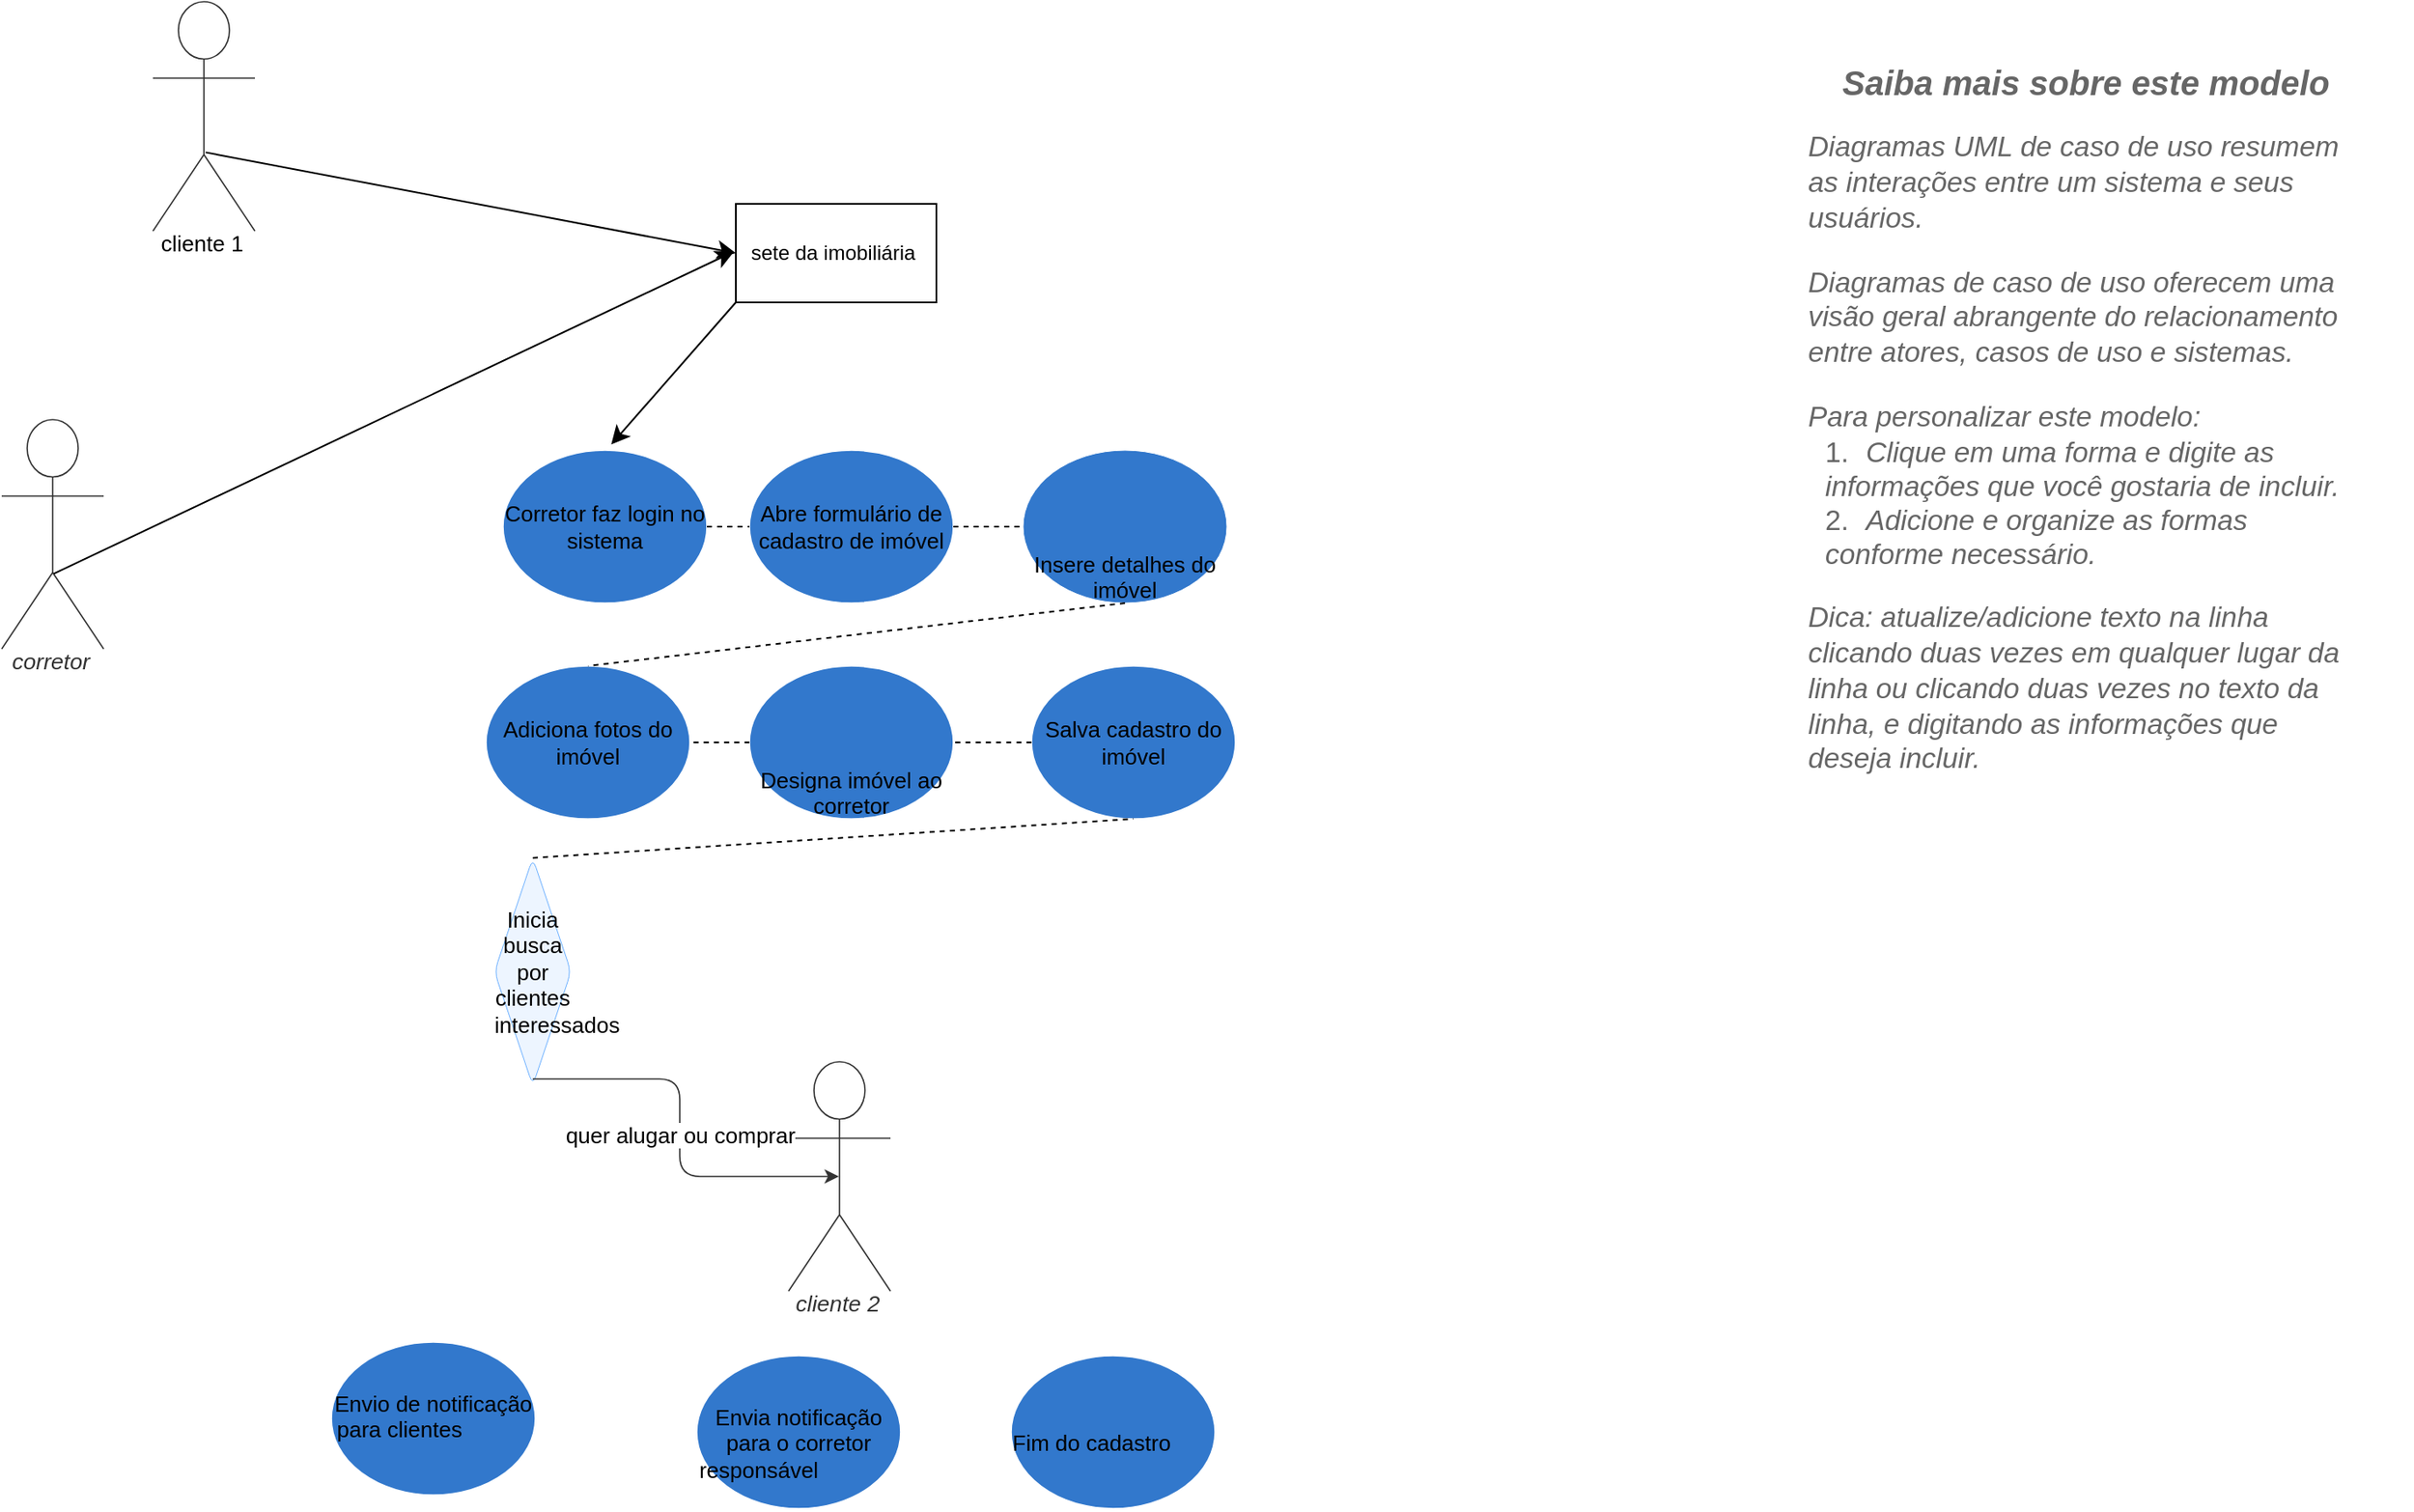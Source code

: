 <mxfile version="24.0.8" type="github">
  <diagram name="Página-1" id="qDjyMP0n4LcUW1B3ZI65">
    <mxGraphModel dx="1592" dy="1267" grid="0" gridSize="10" guides="1" tooltips="1" connect="1" arrows="1" fold="1" page="0" pageScale="1" pageWidth="827" pageHeight="1169" math="0" shadow="0">
      <root>
        <mxCell id="0" />
        <mxCell id="1" parent="0" />
        <mxCell id="y6caoHB96OLnSlxBu9At-1" value="corretor" style="html=1;overflow=block;blockSpacing=1;shape=umlActor;labelPosition=center;verticalLabelPosition=bottom;verticalAlign=top;whiteSpace=nowrap;fontSize=13.3;fontColor=#333333;fontStyle=2;spacing=0;strokeColor=#333333;strokeOpacity=100;rounded=1;absoluteArcSize=1;arcSize=7.5;fillColor=#ffffff;strokeWidth=0.8;lucidId=.Q4MOHSBDm2E;" vertex="1" parent="1">
          <mxGeometry x="40" y="237" width="60" height="135" as="geometry" />
        </mxCell>
        <mxCell id="y6caoHB96OLnSlxBu9At-2" value="cliente 2" style="html=1;overflow=block;blockSpacing=1;shape=umlActor;labelPosition=center;verticalLabelPosition=bottom;verticalAlign=top;whiteSpace=nowrap;fontSize=13.3;fontColor=#333333;fontStyle=2;spacing=0;strokeColor=#333333;strokeOpacity=100;rounded=1;absoluteArcSize=1;arcSize=7.5;fillColor=#ffffff;strokeWidth=0.8;lucidId=.Q4MG143k2o2;" vertex="1" parent="1">
          <mxGeometry x="503" y="615" width="60" height="135" as="geometry" />
        </mxCell>
        <mxCell id="y6caoHB96OLnSlxBu9At-3" value="Corretor faz login no sistema" style="html=1;overflow=block;blockSpacing=1;whiteSpace=wrap;ellipse;fontSize=13;align=center;spacing=0;verticalAlign=middle;strokeColor=#ffffff;strokeOpacity=100;fillOpacity=100;rounded=1;absoluteArcSize=1;arcSize=7.5;fillColor=#3278cc;strokeWidth=0.8;lucidId=.Q4MeaXKLHhP;" vertex="1" parent="1">
          <mxGeometry x="335" y="255" width="120" height="90" as="geometry" />
        </mxCell>
        <mxCell id="y6caoHB96OLnSlxBu9At-4" value="Abre formulário de cadastro de imóvel" style="html=1;overflow=block;blockSpacing=1;whiteSpace=wrap;ellipse;fontSize=13;align=center;spacing=0;verticalAlign=middle;strokeColor=#ffffff;strokeOpacity=100;fillOpacity=100;rounded=1;absoluteArcSize=1;arcSize=7.5;fillColor=#3278cc;strokeWidth=0.8;lucidId=.Q4M82ccuo9S;" vertex="1" parent="1">
          <mxGeometry x="480" y="255" width="120" height="90" as="geometry" />
        </mxCell>
        <mxCell id="y6caoHB96OLnSlxBu9At-5" value="Adiciona fotos do imóvel" style="html=1;overflow=block;blockSpacing=1;whiteSpace=wrap;ellipse;fontSize=13;align=center;spacing=0;verticalAlign=middle;strokeColor=#ffffff;strokeOpacity=100;fillOpacity=100;rounded=1;absoluteArcSize=1;arcSize=7.5;fillColor=#3278cc;strokeWidth=0.8;lucidId=.Q4M-m0Nwd3n;" vertex="1" parent="1">
          <mxGeometry x="325" y="382" width="120" height="90" as="geometry" />
        </mxCell>
        <mxCell id="y6caoHB96OLnSlxBu9At-6" value="Salva cadastro do imóvel" style="html=1;overflow=block;blockSpacing=1;whiteSpace=wrap;ellipse;fontSize=13;align=center;spacing=0;verticalAlign=middle;strokeColor=#ffffff;strokeOpacity=100;fillOpacity=100;rounded=1;absoluteArcSize=1;arcSize=7.5;fillColor=#3278cc;strokeWidth=0.8;lucidId=.Q4M-E~2-rLI;" vertex="1" parent="1">
          <mxGeometry x="646" y="382" width="120" height="90" as="geometry" />
        </mxCell>
        <mxCell id="y6caoHB96OLnSlxBu9At-8" value="" style="html=1;overflow=block;blockSpacing=1;whiteSpace=wrap;rounded=1;absoluteArcSize=1;arcSize=24;container=1;pointerEvents=0;collapsible=0;recursiveResize=0;fontSize=13;spacing=0;strokeOpacity=0;fillOpacity=100;fillColor=#ffffff;strokeWidth=1.5;lucidId=.Q4Ml290qa1X;" vertex="1" parent="1">
          <mxGeometry x="1077" width="380" height="495" as="geometry" />
        </mxCell>
        <mxCell id="y6caoHB96OLnSlxBu9At-9" value="Saiba mais sobre este modelo" style="html=1;overflow=block;blockSpacing=1;whiteSpace=wrap;fontSize=20;fontColor=#666666;fontStyle=3;spacing=3.8;strokeOpacity=0;fillOpacity=0;fillColor=#ffffff;strokeWidth=1.5;lucidId=.Q4Mjwwwb2kh;" vertex="1" parent="y6caoHB96OLnSlxBu9At-8">
          <mxGeometry y="15" width="379" height="45" as="geometry" />
        </mxCell>
        <mxCell id="y6caoHB96OLnSlxBu9At-10" value="&lt;div style=&quot;display: flex; justify-content: flex-start; text-align: left; align-items: baseline; font-size: 0; line-height: 1.25;margin-top: -2px;&quot;&gt;&lt;span&gt;&lt;span style=&quot;font-size:16.7px;color:#666666;font-style: italic;&quot;&gt;Diagramas UML de caso de uso resumem as interações entre um sistema e seus usuários.&#xa;&lt;/span&gt;&lt;/span&gt;&lt;/div&gt;&lt;div style=&quot;display: flex; justify-content: flex-start; text-align: left; align-items: baseline; font-size: 0; line-height: 1.25;margin-top: -2px;&quot;&gt;&lt;span&gt;&lt;span style=&quot;font-size:16.7px;color:#666666;font-style: italic;&quot;&gt;&#xa;&lt;/span&gt;&lt;/span&gt;&lt;/div&gt;&lt;div style=&quot;display: flex; justify-content: flex-start; text-align: left; align-items: baseline; font-size: 0; line-height: 1.25;margin-top: -2px;&quot;&gt;&lt;span&gt;&lt;span style=&quot;font-size:16.7px;color:#666666;font-style: italic;&quot;&gt;Diagramas de caso de uso oferecem uma visão geral abrangente do relacionamento entre atores, casos de uso e sistemas.&#xa;&lt;/span&gt;&lt;/span&gt;&lt;/div&gt;&lt;div style=&quot;display: flex; justify-content: flex-start; text-align: left; align-items: baseline; font-size: 0; line-height: 1.25;margin-top: -2px;&quot;&gt;&lt;span&gt;&lt;span style=&quot;font-size:16.7px;color:#666666;font-style: italic;&quot;&gt;&#xa;&lt;/span&gt;&lt;/span&gt;&lt;/div&gt;&lt;div style=&quot;display: flex; justify-content: flex-start; text-align: left; align-items: baseline; font-size: 0; line-height: 1.25;margin-top: -2px;&quot;&gt;&lt;span&gt;&lt;span style=&quot;font-size:16.7px;color:#666666;font-style: italic;&quot;&gt;Para personalizar este modelo:&#xa;&lt;/span&gt;&lt;/span&gt;&lt;/div&gt;&lt;ol style=&quot;margin: 0px; padding-left: 10px;list-style-position: inside; list-style-type:decimal&quot;&gt;&lt;li style=&quot;text-align:left;color:#666666;font-size:16.7px;&quot;&gt;&lt;span style=&quot;margin-left: 5.4px;margin-top: -2px;&quot;&gt;&lt;span style=&quot;font-size:16.7px;color:#666666;font-style: italic;&quot;&gt;Clique em uma forma e digite as informações que você gostaria de incluir.&lt;/span&gt;&lt;/span&gt;&lt;/li&gt;&lt;li style=&quot;text-align:left;color:#666666;font-size:16.7px;&quot;&gt;&lt;span style=&quot;margin-left: 5.4px;margin-top: -2px;&quot;&gt;&lt;span style=&quot;font-size:16.7px;color:#666666;font-style: italic;&quot;&gt;Adicione e organize as formas conforme necessário.&lt;/span&gt;&lt;/span&gt;&lt;/li&gt;&lt;/ol&gt;&lt;div style=&quot;display: flex; justify-content: flex-start; text-align: left; align-items: baseline; font-size: 0; line-height: 1.25;margin-top: -2px;&quot;&gt;&lt;span&gt;&lt;span style=&quot;font-size:16.7px;color:#666666;font-style: italic;&quot;&gt;&#xa;&lt;/span&gt;&lt;/span&gt;&lt;/div&gt;&lt;div style=&quot;display: flex; justify-content: flex-start; text-align: left; align-items: baseline; font-size: 0; line-height: 1.25;margin-top: -2px;&quot;&gt;&lt;span&gt;&lt;span style=&quot;font-size:16.7px;color:#666666;font-style: italic;&quot;&gt;Dica: atualize/adicione texto na linha clicando duas vezes em qualquer lugar da linha ou clicando duas vezes no texto da linha, e digitando as informações que deseja incluir.&lt;/span&gt;&lt;/span&gt;&lt;/div&gt;" style="html=1;overflow=block;blockSpacing=1;whiteSpace=wrap;fontSize=13;spacing=9.8;verticalAlign=top;strokeOpacity=0;fillOpacity=0;fillColor=#ffffff;strokeWidth=1.5;lucidId=.Q4MEdst6Y5k;" vertex="1" parent="y6caoHB96OLnSlxBu9At-8">
          <mxGeometry x="17" y="60" width="345" height="405" as="geometry" />
        </mxCell>
        <mxCell id="y6caoHB96OLnSlxBu9At-15" value="cliente 1" style="html=1;overflow=block;blockSpacing=1;shape=umlActor;labelPosition=center;verticalLabelPosition=bottom;verticalAlign=top;whiteSpace=nowrap;fontSize=13;align=center;spacing=0;strokeColor=#333333;strokeOpacity=100;rounded=1;absoluteArcSize=1;arcSize=7.5;fillColor=#ffffff;strokeWidth=0.8;lucidId=MnbAZm7IdG_y;" vertex="1" parent="1">
          <mxGeometry x="129" y="-9" width="60" height="135" as="geometry" />
        </mxCell>
        <mxCell id="y6caoHB96OLnSlxBu9At-16" value="Inicia busca por clientes interessados" style="html=1;overflow=block;blockSpacing=1;whiteSpace=wrap;rhombus;fontSize=13;spacing=0;strokeColor=#6db1ff;strokeOpacity=100;fillOpacity=100;rounded=1;absoluteArcSize=1;arcSize=12;fillColor=#edf5ff;strokeWidth=NaN;lucidId=dtbA5AyEULAk;" vertex="1" parent="1">
          <mxGeometry x="330" y="495" width="45" height="134" as="geometry" />
        </mxCell>
        <mxCell id="y6caoHB96OLnSlxBu9At-17" value="Insere detalhes do imóvel" style="html=1;overflow=block;blockSpacing=1;whiteSpace=wrap;ellipse;fontSize=13;spacing=0;verticalAlign=bottom;strokeColor=#ffffff;strokeOpacity=100;fillOpacity=100;rounded=1;absoluteArcSize=1;arcSize=7.5;fillColor=#3278cc;strokeWidth=NaN;lucidId=svbAyBxer0Q.;" vertex="1" parent="1">
          <mxGeometry x="641" y="255" width="120" height="90" as="geometry" />
        </mxCell>
        <mxCell id="y6caoHB96OLnSlxBu9At-18" value="&lt;font style=&quot;vertical-align: inherit;&quot;&gt;&lt;font style=&quot;vertical-align: inherit;&quot;&gt;Envio de notificação para clientes&amp;nbsp; &amp;nbsp; &amp;nbsp; &amp;nbsp; &amp;nbsp; &amp;nbsp; &amp;nbsp; &amp;nbsp; &amp;nbsp; &amp;nbsp; &amp;nbsp; &amp;nbsp; &amp;nbsp; &amp;nbsp; &amp;nbsp; &amp;nbsp; &amp;nbsp; &amp;nbsp; &amp;nbsp; &amp;nbsp; &amp;nbsp; &amp;nbsp; &amp;nbsp;&amp;nbsp;&lt;/font&gt;&lt;/font&gt;" style="html=1;overflow=block;blockSpacing=1;whiteSpace=wrap;ellipse;fontSize=13;spacing=0;verticalAlign=bottom;strokeColor=#ffffff;strokeOpacity=100;fillOpacity=100;rounded=1;absoluteArcSize=1;arcSize=7.5;fillColor=#3278cc;strokeWidth=0.8;lucidId=MAbAPY~cof7a;" vertex="1" parent="1">
          <mxGeometry x="234" y="780" width="120" height="90" as="geometry" />
        </mxCell>
        <mxCell id="y6caoHB96OLnSlxBu9At-20" value="Designa imóvel ao corretor" style="html=1;overflow=block;blockSpacing=1;whiteSpace=wrap;ellipse;fontSize=13;spacing=0;verticalAlign=bottom;strokeColor=#ffffff;strokeOpacity=100;fillOpacity=100;rounded=1;absoluteArcSize=1;arcSize=7.5;fillColor=#3278cc;strokeWidth=0.8;lucidId=UAbA1tlMS72B;" vertex="1" parent="1">
          <mxGeometry x="480" y="382" width="120" height="90" as="geometry" />
        </mxCell>
        <mxCell id="y6caoHB96OLnSlxBu9At-21" value="&lt;font style=&quot;vertical-align: inherit;&quot;&gt;&lt;font style=&quot;vertical-align: inherit;&quot;&gt;Fim do cadastro&amp;nbsp; &amp;nbsp; &amp;nbsp; &amp;nbsp; &amp;nbsp; &amp;nbsp; &amp;nbsp; &amp;nbsp; &amp;nbsp; &amp;nbsp; &amp;nbsp; &amp;nbsp; &amp;nbsp; &amp;nbsp; &amp;nbsp; &amp;nbsp; &amp;nbsp; &amp;nbsp; &amp;nbsp; &amp;nbsp; &amp;nbsp; &amp;nbsp; &amp;nbsp; &amp;nbsp; &amp;nbsp; &amp;nbsp; &amp;nbsp; &amp;nbsp; &amp;nbsp; &amp;nbsp; &amp;nbsp; &amp;nbsp; &amp;nbsp; &amp;nbsp; &amp;nbsp; &amp;nbsp; &amp;nbsp;&lt;/font&gt;&lt;/font&gt;" style="html=1;overflow=block;blockSpacing=1;whiteSpace=wrap;ellipse;fontSize=13;spacing=0;verticalAlign=bottom;strokeColor=#ffffff;strokeOpacity=100;fillOpacity=100;rounded=1;absoluteArcSize=1;arcSize=7.5;fillColor=#3278cc;strokeWidth=0.8;lucidId=VAbANlVcRrP4;" vertex="1" parent="1">
          <mxGeometry x="634" y="788" width="120" height="90" as="geometry" />
        </mxCell>
        <mxCell id="y6caoHB96OLnSlxBu9At-22" value="&lt;font style=&quot;vertical-align: inherit;&quot;&gt;&lt;font style=&quot;vertical-align: inherit;&quot;&gt;&lt;font style=&quot;vertical-align: inherit;&quot;&gt;&lt;font style=&quot;vertical-align: inherit;&quot;&gt;Envia notificação para o corretor responsável&amp;nbsp; &amp;nbsp; &amp;nbsp; &amp;nbsp; &amp;nbsp; &amp;nbsp; &amp;nbsp; &amp;nbsp; &amp;nbsp; &amp;nbsp; &amp;nbsp; &amp;nbsp; &amp;nbsp; &amp;nbsp; &amp;nbsp; &amp;nbsp; &amp;nbsp; &amp;nbsp;&amp;nbsp;&lt;/font&gt;&lt;/font&gt;&lt;/font&gt;&lt;/font&gt;" style="html=1;overflow=block;blockSpacing=1;whiteSpace=wrap;ellipse;fontSize=13;spacing=0;verticalAlign=bottom;strokeColor=#ffffff;strokeOpacity=100;fillOpacity=100;rounded=1;absoluteArcSize=1;arcSize=7.5;fillColor=#3278cc;strokeWidth=0.8;lucidId=WAbAo1zQkr0b;" vertex="1" parent="1">
          <mxGeometry x="449" y="788" width="120" height="90" as="geometry" />
        </mxCell>
        <mxCell id="y6caoHB96OLnSlxBu9At-30" value="" style="html=1;jettySize=18;whiteSpace=wrap;fontSize=13;align=center;strokeColor=#333333;strokeOpacity=100;strokeWidth=0.8;rounded=1;arcSize=24;edgeStyle=orthogonalEdgeStyle;startArrow=none;exitX=0.5;exitY=0.971;exitPerimeter=0;entryX=0.494;entryY=0.5;entryPerimeter=0;lucidId=uFbAf1oUUVrC;" edge="1" parent="1" source="y6caoHB96OLnSlxBu9At-16" target="y6caoHB96OLnSlxBu9At-2">
          <mxGeometry width="100" height="100" relative="1" as="geometry">
            <Array as="points" />
          </mxGeometry>
        </mxCell>
        <mxCell id="y6caoHB96OLnSlxBu9At-31" value="quer alugar ou comprar" style="text;html=1;resizable=0;labelBackgroundColor=default;align=center;verticalAlign=middle;fontSize=13;" vertex="1" parent="y6caoHB96OLnSlxBu9At-30">
          <mxGeometry relative="1" as="geometry" />
        </mxCell>
        <mxCell id="y6caoHB96OLnSlxBu9At-49" style="edgeStyle=none;curved=1;rounded=0;orthogonalLoop=1;jettySize=auto;html=1;exitX=0;exitY=1;exitDx=0;exitDy=0;fontSize=12;startSize=8;endSize=8;" edge="1" parent="1" source="y6caoHB96OLnSlxBu9At-37">
          <mxGeometry relative="1" as="geometry">
            <mxPoint x="398.667" y="251.667" as="targetPoint" />
          </mxGeometry>
        </mxCell>
        <mxCell id="y6caoHB96OLnSlxBu9At-37" value="&lt;font style=&quot;vertical-align: inherit;&quot;&gt;&lt;font style=&quot;vertical-align: inherit;&quot;&gt;&lt;font style=&quot;vertical-align: inherit;&quot;&gt;&lt;font style=&quot;vertical-align: inherit;&quot;&gt;sete da imobiliária&amp;nbsp;&lt;/font&gt;&lt;/font&gt;&lt;/font&gt;&lt;/font&gt;" style="rounded=0;whiteSpace=wrap;html=1;" vertex="1" parent="1">
          <mxGeometry x="472" y="110" width="118" height="58" as="geometry" />
        </mxCell>
        <mxCell id="y6caoHB96OLnSlxBu9At-38" value="" style="endArrow=classic;html=1;rounded=0;fontSize=12;startSize=8;endSize=8;curved=1;exitX=0.517;exitY=0.657;exitDx=0;exitDy=0;exitPerimeter=0;entryX=0;entryY=0.5;entryDx=0;entryDy=0;" edge="1" parent="1" source="y6caoHB96OLnSlxBu9At-15" target="y6caoHB96OLnSlxBu9At-37">
          <mxGeometry width="50" height="50" relative="1" as="geometry">
            <mxPoint x="720" y="445" as="sourcePoint" />
            <mxPoint x="459" y="128" as="targetPoint" />
          </mxGeometry>
        </mxCell>
        <mxCell id="y6caoHB96OLnSlxBu9At-41" value="" style="edgeStyle=none;orthogonalLoop=1;jettySize=auto;html=1;rounded=0;fontSize=12;startSize=8;endSize=8;curved=1;exitX=0.511;exitY=0.672;exitDx=0;exitDy=0;exitPerimeter=0;" edge="1" parent="1" source="y6caoHB96OLnSlxBu9At-1">
          <mxGeometry width="140" relative="1" as="geometry">
            <mxPoint x="-6" y="322" as="sourcePoint" />
            <mxPoint x="471" y="138" as="targetPoint" />
            <Array as="points" />
          </mxGeometry>
        </mxCell>
        <mxCell id="y6caoHB96OLnSlxBu9At-51" value="" style="endArrow=none;dashed=1;html=1;rounded=0;fontSize=12;startSize=8;endSize=8;curved=1;exitX=1;exitY=0.5;exitDx=0;exitDy=0;entryX=0;entryY=0.5;entryDx=0;entryDy=0;" edge="1" parent="1" source="y6caoHB96OLnSlxBu9At-3" target="y6caoHB96OLnSlxBu9At-4">
          <mxGeometry width="50" height="50" relative="1" as="geometry">
            <mxPoint x="446" y="343" as="sourcePoint" />
            <mxPoint x="496" y="293" as="targetPoint" />
          </mxGeometry>
        </mxCell>
        <mxCell id="y6caoHB96OLnSlxBu9At-52" value="" style="endArrow=none;dashed=1;html=1;rounded=0;fontSize=12;startSize=8;endSize=8;curved=1;exitX=1;exitY=0.5;exitDx=0;exitDy=0;entryX=0;entryY=0.5;entryDx=0;entryDy=0;" edge="1" parent="1" source="y6caoHB96OLnSlxBu9At-4" target="y6caoHB96OLnSlxBu9At-17">
          <mxGeometry width="50" height="50" relative="1" as="geometry">
            <mxPoint x="596" y="343" as="sourcePoint" />
            <mxPoint x="646" y="293" as="targetPoint" />
          </mxGeometry>
        </mxCell>
        <mxCell id="y6caoHB96OLnSlxBu9At-53" value="" style="endArrow=none;dashed=1;html=1;rounded=0;fontSize=12;startSize=8;endSize=8;curved=1;entryX=0.5;entryY=0;entryDx=0;entryDy=0;exitX=0.5;exitY=1;exitDx=0;exitDy=0;" edge="1" parent="1" source="y6caoHB96OLnSlxBu9At-17" target="y6caoHB96OLnSlxBu9At-5">
          <mxGeometry width="50" height="50" relative="1" as="geometry">
            <mxPoint x="719" y="445" as="sourcePoint" />
            <mxPoint x="769" y="395" as="targetPoint" />
          </mxGeometry>
        </mxCell>
        <mxCell id="y6caoHB96OLnSlxBu9At-55" value="" style="endArrow=none;dashed=1;html=1;rounded=0;fontSize=12;startSize=8;endSize=8;curved=1;entryX=1;entryY=0.5;entryDx=0;entryDy=0;exitX=0;exitY=0.5;exitDx=0;exitDy=0;" edge="1" parent="1" source="y6caoHB96OLnSlxBu9At-6" target="y6caoHB96OLnSlxBu9At-20">
          <mxGeometry width="50" height="50" relative="1" as="geometry">
            <mxPoint x="719" y="445" as="sourcePoint" />
            <mxPoint x="769" y="395" as="targetPoint" />
          </mxGeometry>
        </mxCell>
        <mxCell id="y6caoHB96OLnSlxBu9At-56" value="" style="endArrow=none;dashed=1;html=1;rounded=0;fontSize=12;startSize=8;endSize=8;curved=1;" edge="1" parent="1" source="y6caoHB96OLnSlxBu9At-20" target="y6caoHB96OLnSlxBu9At-5">
          <mxGeometry width="50" height="50" relative="1" as="geometry">
            <mxPoint x="719" y="445" as="sourcePoint" />
            <mxPoint x="769" y="395" as="targetPoint" />
          </mxGeometry>
        </mxCell>
        <mxCell id="y6caoHB96OLnSlxBu9At-57" value="" style="endArrow=none;dashed=1;html=1;rounded=0;fontSize=12;startSize=8;endSize=8;curved=1;entryX=0.5;entryY=1;entryDx=0;entryDy=0;exitX=0.5;exitY=0;exitDx=0;exitDy=0;" edge="1" parent="1" source="y6caoHB96OLnSlxBu9At-16" target="y6caoHB96OLnSlxBu9At-6">
          <mxGeometry width="50" height="50" relative="1" as="geometry">
            <mxPoint x="348" y="550" as="sourcePoint" />
            <mxPoint x="398" y="500" as="targetPoint" />
          </mxGeometry>
        </mxCell>
      </root>
    </mxGraphModel>
  </diagram>
</mxfile>
